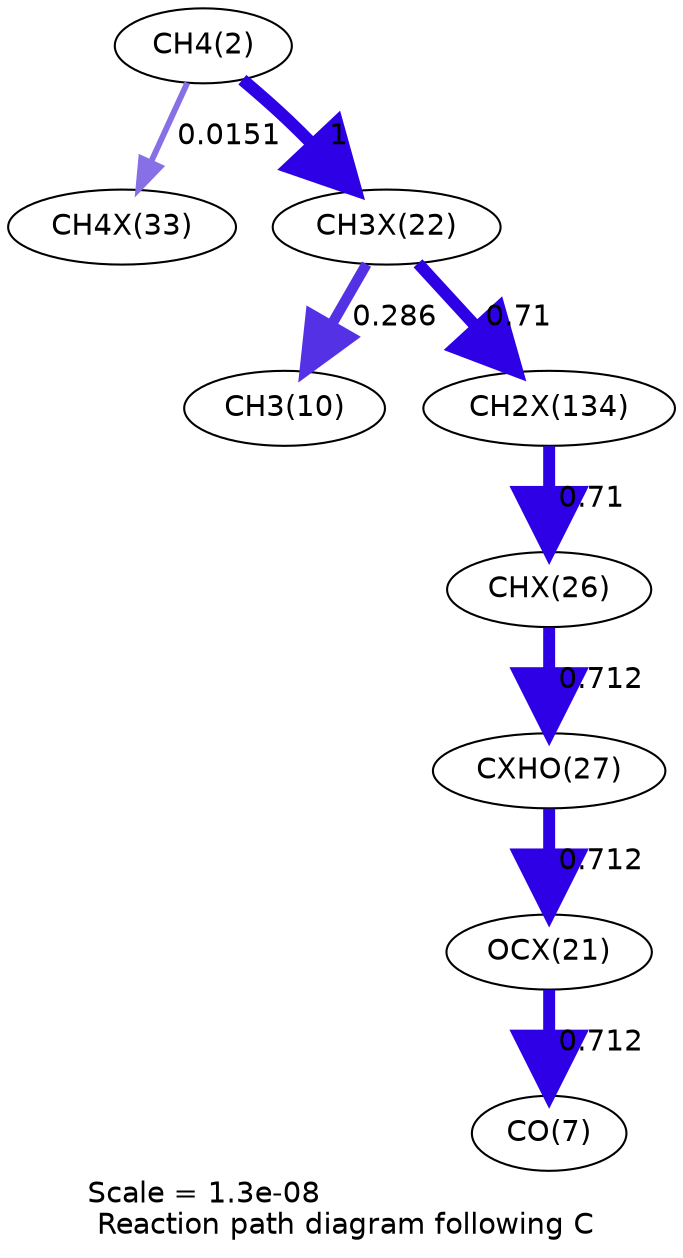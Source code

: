 digraph reaction_paths {
center=1;
s4 -> s31[fontname="Helvetica", penwidth=2.83, arrowsize=1.42, color="0.7, 0.515, 0.9"
, label=" 0.0151"];
s4 -> s26[fontname="Helvetica", penwidth=6, arrowsize=3, color="0.7, 1.5, 0.9"
, label=" 1"];
s26 -> s12[fontname="Helvetica", penwidth=5.05, arrowsize=2.53, color="0.7, 0.786, 0.9"
, label=" 0.286"];
s26 -> s40[fontname="Helvetica", penwidth=5.74, arrowsize=2.87, color="0.7, 1.21, 0.9"
, label=" 0.71"];
s40 -> s29[fontname="Helvetica", penwidth=5.74, arrowsize=2.87, color="0.7, 1.21, 0.9"
, label=" 0.71"];
s29 -> s30[fontname="Helvetica", penwidth=5.74, arrowsize=2.87, color="0.7, 1.21, 0.9"
, label=" 0.712"];
s30 -> s25[fontname="Helvetica", penwidth=5.74, arrowsize=2.87, color="0.7, 1.21, 0.9"
, label=" 0.712"];
s25 -> s9[fontname="Helvetica", penwidth=5.74, arrowsize=2.87, color="0.7, 1.21, 0.9"
, label=" 0.712"];
s4 [ fontname="Helvetica", label="CH4(2)"];
s9 [ fontname="Helvetica", label="CO(7)"];
s12 [ fontname="Helvetica", label="CH3(10)"];
s25 [ fontname="Helvetica", label="OCX(21)"];
s26 [ fontname="Helvetica", label="CH3X(22)"];
s29 [ fontname="Helvetica", label="CHX(26)"];
s30 [ fontname="Helvetica", label="CXHO(27)"];
s31 [ fontname="Helvetica", label="CH4X(33)"];
s40 [ fontname="Helvetica", label="CH2X(134)"];
 label = "Scale = 1.3e-08\l Reaction path diagram following C";
 fontname = "Helvetica";
}
